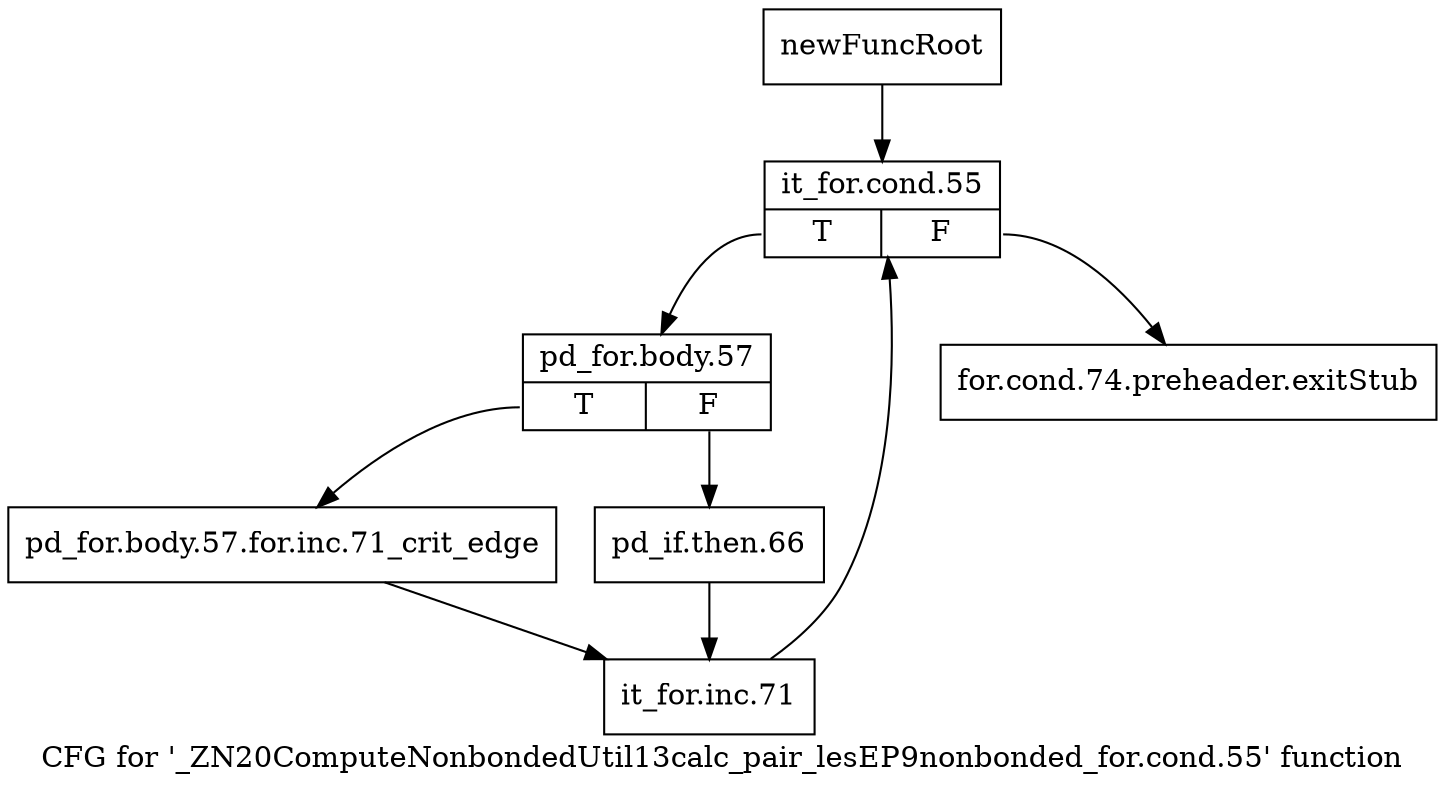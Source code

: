 digraph "CFG for '_ZN20ComputeNonbondedUtil13calc_pair_lesEP9nonbonded_for.cond.55' function" {
	label="CFG for '_ZN20ComputeNonbondedUtil13calc_pair_lesEP9nonbonded_for.cond.55' function";

	Node0x1ed4b30 [shape=record,label="{newFuncRoot}"];
	Node0x1ed4b30 -> Node0x1ed4bd0;
	Node0x1ed4b80 [shape=record,label="{for.cond.74.preheader.exitStub}"];
	Node0x1ed4bd0 [shape=record,label="{it_for.cond.55|{<s0>T|<s1>F}}"];
	Node0x1ed4bd0:s0 -> Node0x1ed4c20;
	Node0x1ed4bd0:s1 -> Node0x1ed4b80;
	Node0x1ed4c20 [shape=record,label="{pd_for.body.57|{<s0>T|<s1>F}}"];
	Node0x1ed4c20:s0 -> Node0x1ed4cc0;
	Node0x1ed4c20:s1 -> Node0x1ed4c70;
	Node0x1ed4c70 [shape=record,label="{pd_if.then.66}"];
	Node0x1ed4c70 -> Node0x1ed4d10;
	Node0x1ed4cc0 [shape=record,label="{pd_for.body.57.for.inc.71_crit_edge}"];
	Node0x1ed4cc0 -> Node0x1ed4d10;
	Node0x1ed4d10 [shape=record,label="{it_for.inc.71}"];
	Node0x1ed4d10 -> Node0x1ed4bd0;
}
